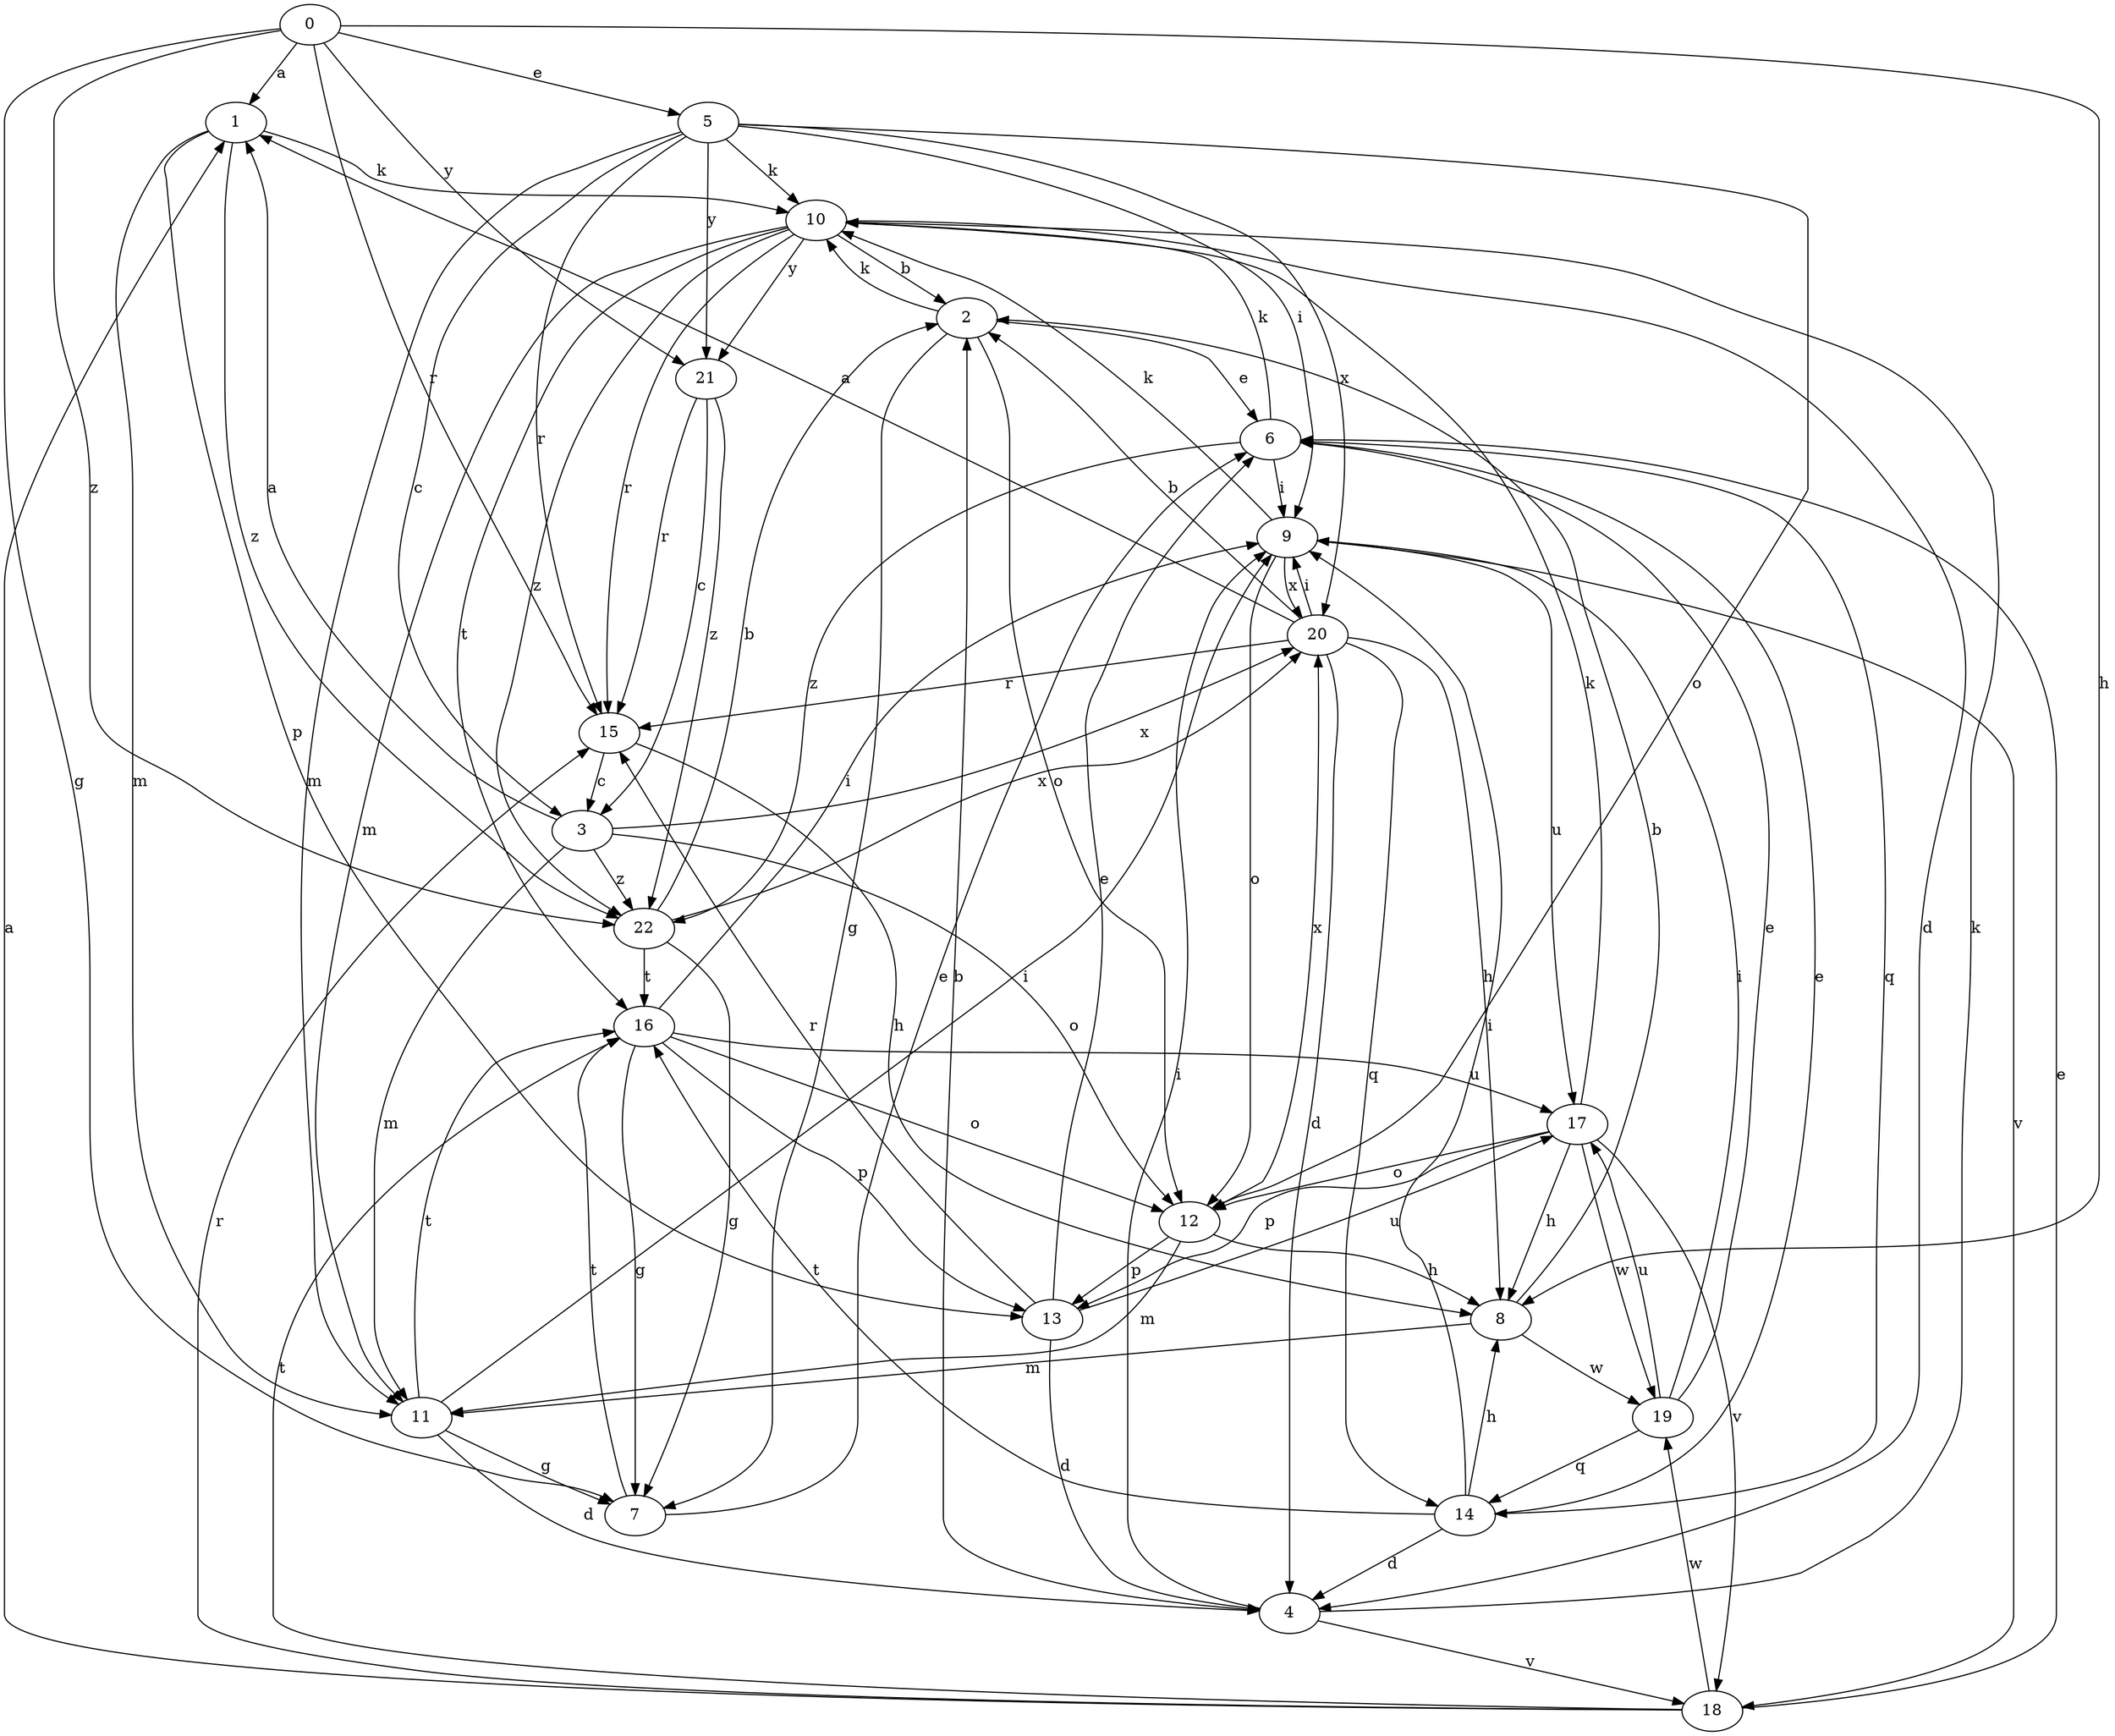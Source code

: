 strict digraph  {
1;
2;
3;
4;
5;
6;
7;
8;
9;
10;
11;
12;
13;
0;
14;
15;
16;
17;
18;
19;
20;
21;
22;
1 -> 10  [label=k];
1 -> 11  [label=m];
1 -> 13  [label=p];
1 -> 22  [label=z];
2 -> 6  [label=e];
2 -> 7  [label=g];
2 -> 10  [label=k];
2 -> 12  [label=o];
3 -> 1  [label=a];
3 -> 11  [label=m];
3 -> 12  [label=o];
3 -> 20  [label=x];
3 -> 22  [label=z];
4 -> 2  [label=b];
4 -> 9  [label=i];
4 -> 10  [label=k];
4 -> 18  [label=v];
5 -> 3  [label=c];
5 -> 9  [label=i];
5 -> 10  [label=k];
5 -> 11  [label=m];
5 -> 12  [label=o];
5 -> 15  [label=r];
5 -> 20  [label=x];
5 -> 21  [label=y];
6 -> 9  [label=i];
6 -> 10  [label=k];
6 -> 14  [label=q];
6 -> 22  [label=z];
7 -> 6  [label=e];
7 -> 16  [label=t];
8 -> 2  [label=b];
8 -> 11  [label=m];
8 -> 19  [label=w];
9 -> 10  [label=k];
9 -> 12  [label=o];
9 -> 17  [label=u];
9 -> 18  [label=v];
9 -> 20  [label=x];
10 -> 2  [label=b];
10 -> 4  [label=d];
10 -> 11  [label=m];
10 -> 15  [label=r];
10 -> 16  [label=t];
10 -> 21  [label=y];
10 -> 22  [label=z];
11 -> 4  [label=d];
11 -> 7  [label=g];
11 -> 9  [label=i];
11 -> 16  [label=t];
12 -> 8  [label=h];
12 -> 11  [label=m];
12 -> 13  [label=p];
12 -> 20  [label=x];
13 -> 4  [label=d];
13 -> 6  [label=e];
13 -> 15  [label=r];
13 -> 17  [label=u];
0 -> 1  [label=a];
0 -> 5  [label=e];
0 -> 7  [label=g];
0 -> 8  [label=h];
0 -> 15  [label=r];
0 -> 21  [label=y];
0 -> 22  [label=z];
14 -> 4  [label=d];
14 -> 6  [label=e];
14 -> 8  [label=h];
14 -> 9  [label=i];
14 -> 16  [label=t];
15 -> 3  [label=c];
15 -> 8  [label=h];
16 -> 7  [label=g];
16 -> 9  [label=i];
16 -> 12  [label=o];
16 -> 13  [label=p];
16 -> 17  [label=u];
17 -> 8  [label=h];
17 -> 10  [label=k];
17 -> 12  [label=o];
17 -> 13  [label=p];
17 -> 18  [label=v];
17 -> 19  [label=w];
18 -> 1  [label=a];
18 -> 6  [label=e];
18 -> 15  [label=r];
18 -> 16  [label=t];
18 -> 19  [label=w];
19 -> 6  [label=e];
19 -> 9  [label=i];
19 -> 14  [label=q];
19 -> 17  [label=u];
20 -> 1  [label=a];
20 -> 2  [label=b];
20 -> 4  [label=d];
20 -> 8  [label=h];
20 -> 9  [label=i];
20 -> 14  [label=q];
20 -> 15  [label=r];
21 -> 3  [label=c];
21 -> 15  [label=r];
21 -> 22  [label=z];
22 -> 2  [label=b];
22 -> 7  [label=g];
22 -> 16  [label=t];
22 -> 20  [label=x];
}

